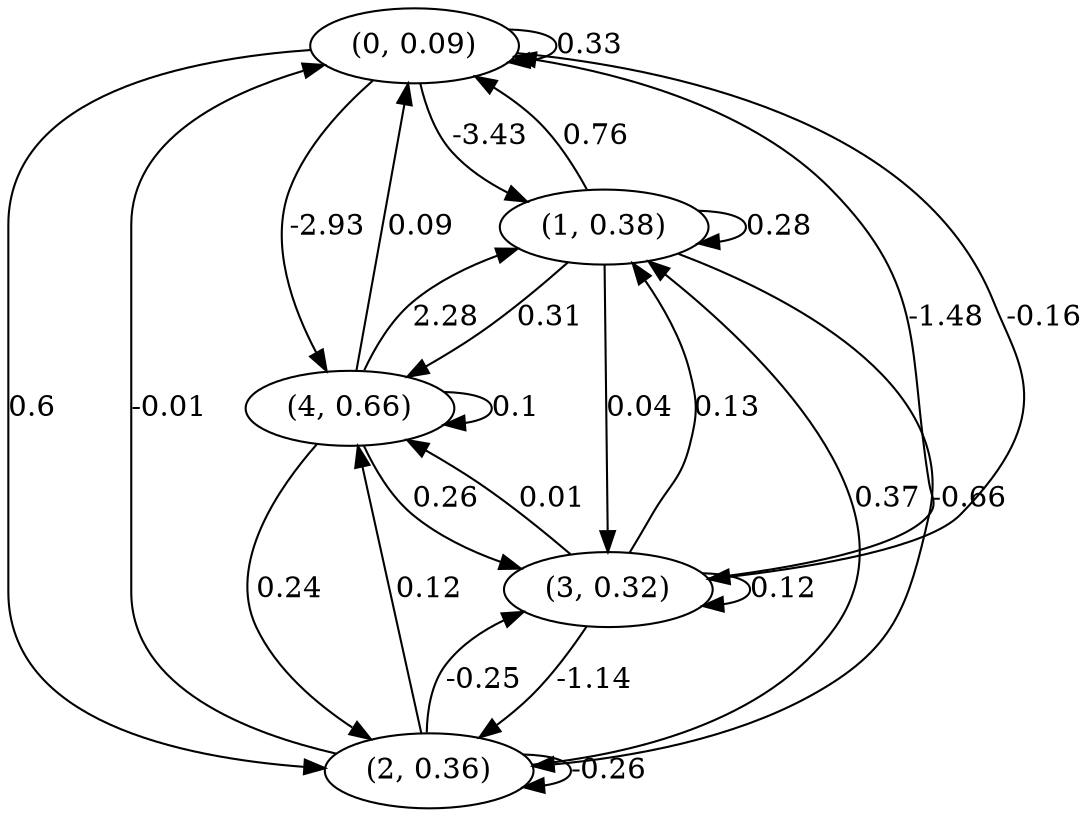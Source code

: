 digraph {
    0 [ label = "(0, 0.09)" ]
    1 [ label = "(1, 0.38)" ]
    2 [ label = "(2, 0.36)" ]
    3 [ label = "(3, 0.32)" ]
    4 [ label = "(4, 0.66)" ]
    0 -> 0 [ label = "0.33" ]
    1 -> 1 [ label = "0.28" ]
    2 -> 2 [ label = "-0.26" ]
    3 -> 3 [ label = "0.12" ]
    4 -> 4 [ label = "0.1" ]
    1 -> 0 [ label = "0.76" ]
    2 -> 0 [ label = "-0.01" ]
    3 -> 0 [ label = "-1.48" ]
    4 -> 0 [ label = "0.09" ]
    0 -> 1 [ label = "-3.43" ]
    2 -> 1 [ label = "0.37" ]
    3 -> 1 [ label = "0.13" ]
    4 -> 1 [ label = "2.28" ]
    0 -> 2 [ label = "0.6" ]
    1 -> 2 [ label = "-0.66" ]
    3 -> 2 [ label = "-1.14" ]
    4 -> 2 [ label = "0.24" ]
    0 -> 3 [ label = "-0.16" ]
    1 -> 3 [ label = "0.04" ]
    2 -> 3 [ label = "-0.25" ]
    4 -> 3 [ label = "0.26" ]
    0 -> 4 [ label = "-2.93" ]
    1 -> 4 [ label = "0.31" ]
    2 -> 4 [ label = "0.12" ]
    3 -> 4 [ label = "0.01" ]
}

